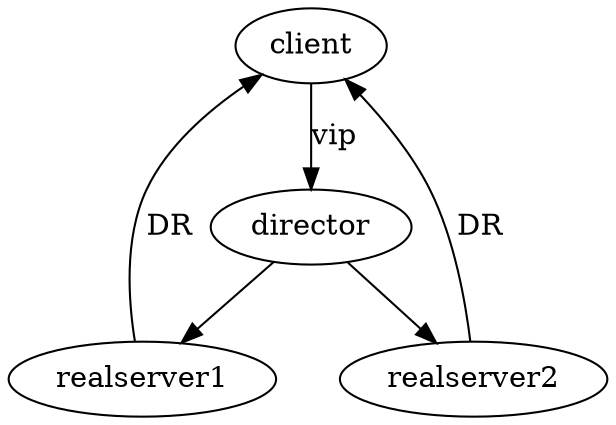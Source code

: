 digraph VS_DR {
    client->director[label="vip"];
    director->realserver1;
    director->realserver2;
    realserver1->client[label="DR"];
    realserver2->client[label="DR"];
}
